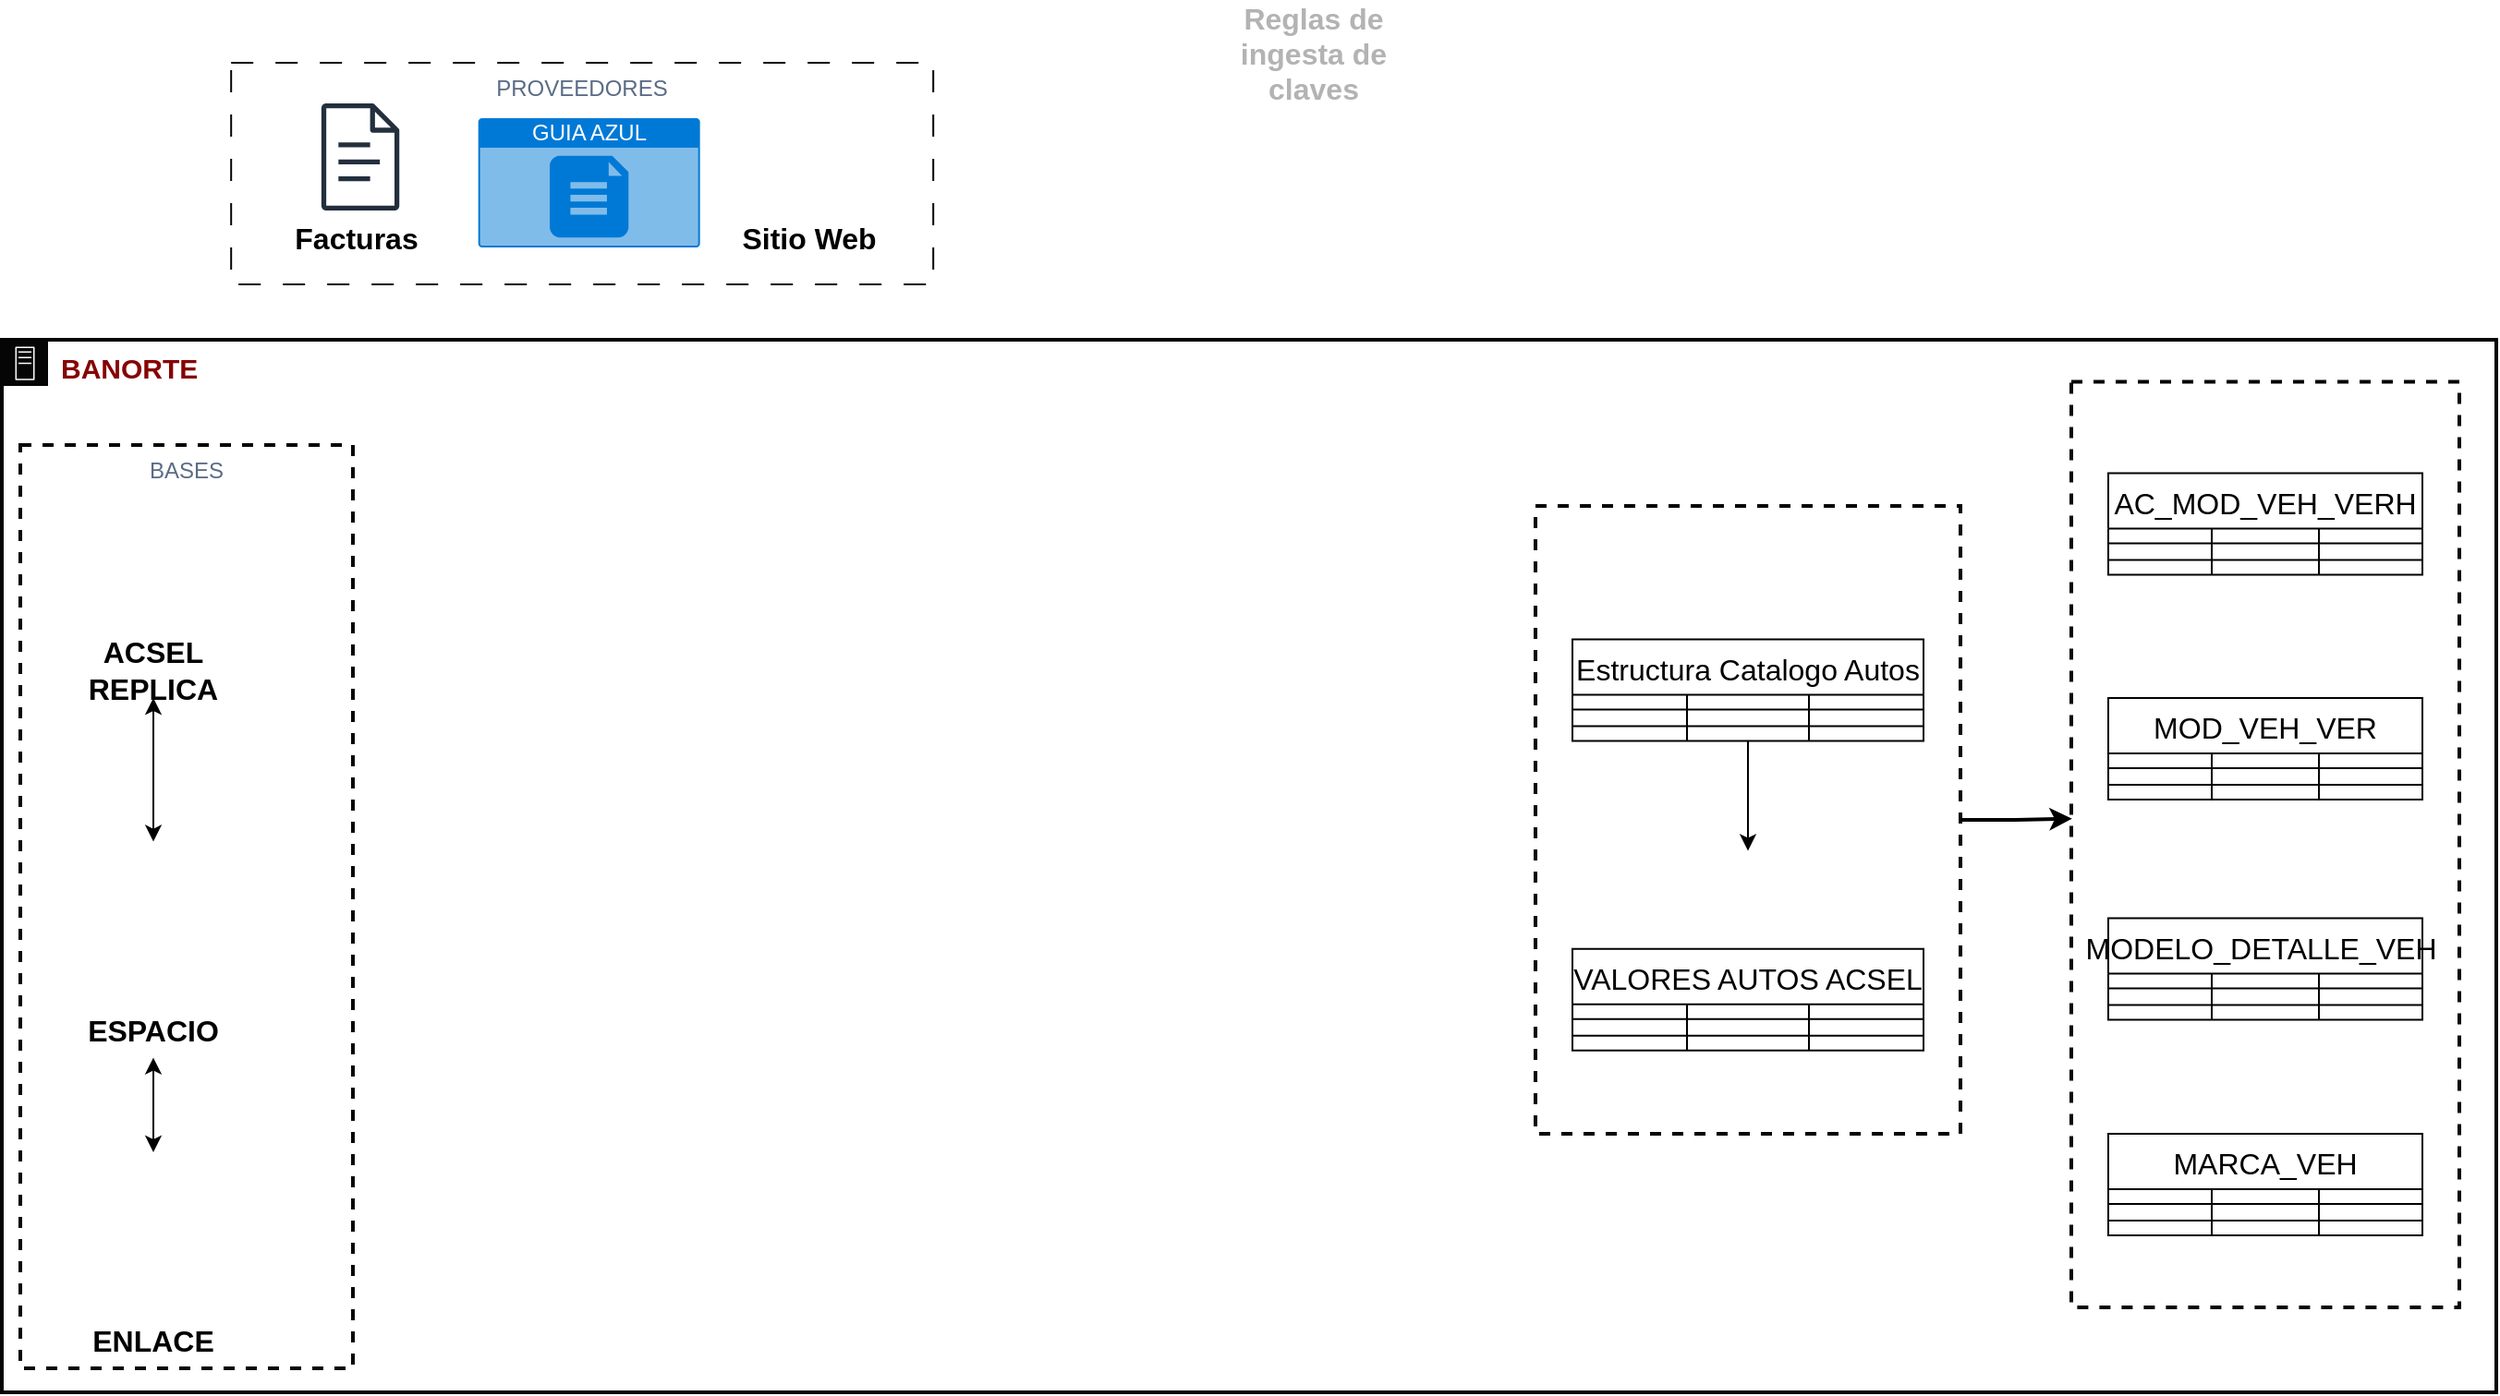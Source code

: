 <mxfile version="22.0.8" type="github">
  <diagram name="Página-1" id="WvRyxk6PXsDEB4z57DiI">
    <mxGraphModel dx="1354" dy="1914" grid="1" gridSize="10" guides="1" tooltips="1" connect="1" arrows="1" fold="1" page="1" pageScale="1" pageWidth="1654" pageHeight="1169" math="0" shadow="0">
      <root>
        <mxCell id="0" />
        <mxCell id="1" parent="0" />
        <mxCell id="WFNdp1j5Sh6ukdSeras9-1" value="&lt;b&gt;&lt;font color=&quot;#860303&quot; style=&quot;font-size: 15px;&quot;&gt;BANORTE&lt;/font&gt;&lt;/b&gt;" style="points=[[0,0],[0.25,0],[0.5,0],[0.75,0],[1,0],[1,0.25],[1,0.5],[1,0.75],[1,1],[0.75,1],[0.5,1],[0.25,1],[0,1],[0,0.75],[0,0.5],[0,0.25]];outlineConnect=0;gradientColor=none;html=1;whiteSpace=wrap;fontSize=12;fontStyle=0;container=1;pointerEvents=0;collapsible=0;recursiveResize=0;shape=mxgraph.aws4.group;grIcon=mxgraph.aws4.group_on_premise;strokeColor=#050505;fillColor=none;verticalAlign=top;align=left;spacingLeft=30;fontColor=#5A6C86;dashed=0;strokeWidth=2;" parent="1" vertex="1">
          <mxGeometry x="40" y="-20" width="1350" height="570" as="geometry" />
        </mxCell>
        <mxCell id="WFNdp1j5Sh6ukdSeras9-3" value="" style="shape=image;html=1;verticalAlign=top;verticalLabelPosition=bottom;labelBackgroundColor=#ffffff;imageAspect=0;aspect=fixed;image=https://cdn2.iconfinder.com/data/icons/whcompare-isometric-web-hosting-servers/50/database-128.png;" parent="WFNdp1j5Sh6ukdSeras9-1" vertex="1">
          <mxGeometry x="40" y="77" width="84" height="84" as="geometry" />
        </mxCell>
        <mxCell id="WFNdp1j5Sh6ukdSeras9-4" value="&lt;font style=&quot;font-size: 16px;&quot;&gt;ACSEL&lt;br&gt;REPLICA&lt;/font&gt;" style="text;html=1;strokeColor=none;fillColor=none;align=center;verticalAlign=middle;whiteSpace=wrap;rounded=0;fontSize=15;fontStyle=1" parent="WFNdp1j5Sh6ukdSeras9-1" vertex="1">
          <mxGeometry x="33.25" y="164" width="97.5" height="30" as="geometry" />
        </mxCell>
        <mxCell id="WFNdp1j5Sh6ukdSeras9-18" value="AC_MOD_VEH_VERH" style="shape=table;startSize=30;container=1;collapsible=0;childLayout=tableLayout;strokeColor=default;fontSize=16;" parent="WFNdp1j5Sh6ukdSeras9-1" vertex="1">
          <mxGeometry x="1140" y="72.3" width="170" height="55" as="geometry" />
        </mxCell>
        <mxCell id="WFNdp1j5Sh6ukdSeras9-19" value="" style="shape=tableRow;horizontal=0;startSize=0;swimlaneHead=0;swimlaneBody=0;strokeColor=inherit;top=0;left=0;bottom=0;right=0;collapsible=0;dropTarget=0;fillColor=none;points=[[0,0.5],[1,0.5]];portConstraint=eastwest;fontSize=16;" parent="WFNdp1j5Sh6ukdSeras9-18" vertex="1">
          <mxGeometry y="30" width="170" height="8" as="geometry" />
        </mxCell>
        <mxCell id="WFNdp1j5Sh6ukdSeras9-20" value="" style="shape=partialRectangle;html=1;whiteSpace=wrap;connectable=0;strokeColor=inherit;overflow=hidden;fillColor=none;top=0;left=0;bottom=0;right=0;pointerEvents=1;fontSize=16;" parent="WFNdp1j5Sh6ukdSeras9-19" vertex="1">
          <mxGeometry width="56" height="8" as="geometry">
            <mxRectangle width="56" height="8" as="alternateBounds" />
          </mxGeometry>
        </mxCell>
        <mxCell id="WFNdp1j5Sh6ukdSeras9-21" value="" style="shape=partialRectangle;html=1;whiteSpace=wrap;connectable=0;strokeColor=inherit;overflow=hidden;fillColor=none;top=0;left=0;bottom=0;right=0;pointerEvents=1;fontSize=16;" parent="WFNdp1j5Sh6ukdSeras9-19" vertex="1">
          <mxGeometry x="56" width="58" height="8" as="geometry">
            <mxRectangle width="58" height="8" as="alternateBounds" />
          </mxGeometry>
        </mxCell>
        <mxCell id="WFNdp1j5Sh6ukdSeras9-22" value="" style="shape=partialRectangle;html=1;whiteSpace=wrap;connectable=0;strokeColor=inherit;overflow=hidden;fillColor=none;top=0;left=0;bottom=0;right=0;pointerEvents=1;fontSize=16;" parent="WFNdp1j5Sh6ukdSeras9-19" vertex="1">
          <mxGeometry x="114" width="56" height="8" as="geometry">
            <mxRectangle width="56" height="8" as="alternateBounds" />
          </mxGeometry>
        </mxCell>
        <mxCell id="WFNdp1j5Sh6ukdSeras9-23" value="" style="shape=tableRow;horizontal=0;startSize=0;swimlaneHead=0;swimlaneBody=0;strokeColor=inherit;top=0;left=0;bottom=0;right=0;collapsible=0;dropTarget=0;fillColor=none;points=[[0,0.5],[1,0.5]];portConstraint=eastwest;fontSize=16;" parent="WFNdp1j5Sh6ukdSeras9-18" vertex="1">
          <mxGeometry y="38" width="170" height="9" as="geometry" />
        </mxCell>
        <mxCell id="WFNdp1j5Sh6ukdSeras9-24" value="" style="shape=partialRectangle;html=1;whiteSpace=wrap;connectable=0;strokeColor=inherit;overflow=hidden;fillColor=none;top=0;left=0;bottom=0;right=0;pointerEvents=1;fontSize=16;" parent="WFNdp1j5Sh6ukdSeras9-23" vertex="1">
          <mxGeometry width="56" height="9" as="geometry">
            <mxRectangle width="56" height="9" as="alternateBounds" />
          </mxGeometry>
        </mxCell>
        <mxCell id="WFNdp1j5Sh6ukdSeras9-25" value="" style="shape=partialRectangle;html=1;whiteSpace=wrap;connectable=0;strokeColor=inherit;overflow=hidden;fillColor=none;top=0;left=0;bottom=0;right=0;pointerEvents=1;fontSize=16;" parent="WFNdp1j5Sh6ukdSeras9-23" vertex="1">
          <mxGeometry x="56" width="58" height="9" as="geometry">
            <mxRectangle width="58" height="9" as="alternateBounds" />
          </mxGeometry>
        </mxCell>
        <mxCell id="WFNdp1j5Sh6ukdSeras9-26" value="" style="shape=partialRectangle;html=1;whiteSpace=wrap;connectable=0;strokeColor=inherit;overflow=hidden;fillColor=none;top=0;left=0;bottom=0;right=0;pointerEvents=1;fontSize=16;" parent="WFNdp1j5Sh6ukdSeras9-23" vertex="1">
          <mxGeometry x="114" width="56" height="9" as="geometry">
            <mxRectangle width="56" height="9" as="alternateBounds" />
          </mxGeometry>
        </mxCell>
        <mxCell id="WFNdp1j5Sh6ukdSeras9-27" value="" style="shape=tableRow;horizontal=0;startSize=0;swimlaneHead=0;swimlaneBody=0;strokeColor=inherit;top=0;left=0;bottom=0;right=0;collapsible=0;dropTarget=0;fillColor=none;points=[[0,0.5],[1,0.5]];portConstraint=eastwest;fontSize=16;" parent="WFNdp1j5Sh6ukdSeras9-18" vertex="1">
          <mxGeometry y="47" width="170" height="8" as="geometry" />
        </mxCell>
        <mxCell id="WFNdp1j5Sh6ukdSeras9-28" value="" style="shape=partialRectangle;html=1;whiteSpace=wrap;connectable=0;strokeColor=inherit;overflow=hidden;fillColor=none;top=0;left=0;bottom=0;right=0;pointerEvents=1;fontSize=16;" parent="WFNdp1j5Sh6ukdSeras9-27" vertex="1">
          <mxGeometry width="56" height="8" as="geometry">
            <mxRectangle width="56" height="8" as="alternateBounds" />
          </mxGeometry>
        </mxCell>
        <mxCell id="WFNdp1j5Sh6ukdSeras9-29" value="" style="shape=partialRectangle;html=1;whiteSpace=wrap;connectable=0;strokeColor=inherit;overflow=hidden;fillColor=none;top=0;left=0;bottom=0;right=0;pointerEvents=1;fontSize=16;" parent="WFNdp1j5Sh6ukdSeras9-27" vertex="1">
          <mxGeometry x="56" width="58" height="8" as="geometry">
            <mxRectangle width="58" height="8" as="alternateBounds" />
          </mxGeometry>
        </mxCell>
        <mxCell id="WFNdp1j5Sh6ukdSeras9-30" value="" style="shape=partialRectangle;html=1;whiteSpace=wrap;connectable=0;strokeColor=inherit;overflow=hidden;fillColor=none;top=0;left=0;bottom=0;right=0;pointerEvents=1;fontSize=16;" parent="WFNdp1j5Sh6ukdSeras9-27" vertex="1">
          <mxGeometry x="114" width="56" height="8" as="geometry">
            <mxRectangle width="56" height="8" as="alternateBounds" />
          </mxGeometry>
        </mxCell>
        <mxCell id="WFNdp1j5Sh6ukdSeras9-53" value="MOD_VEH_VER" style="shape=table;startSize=30;container=1;collapsible=0;childLayout=tableLayout;strokeColor=default;fontSize=16;" parent="WFNdp1j5Sh6ukdSeras9-1" vertex="1">
          <mxGeometry x="1140" y="194" width="170" height="55" as="geometry" />
        </mxCell>
        <mxCell id="WFNdp1j5Sh6ukdSeras9-54" value="" style="shape=tableRow;horizontal=0;startSize=0;swimlaneHead=0;swimlaneBody=0;strokeColor=inherit;top=0;left=0;bottom=0;right=0;collapsible=0;dropTarget=0;fillColor=none;points=[[0,0.5],[1,0.5]];portConstraint=eastwest;fontSize=16;" parent="WFNdp1j5Sh6ukdSeras9-53" vertex="1">
          <mxGeometry y="30" width="170" height="8" as="geometry" />
        </mxCell>
        <mxCell id="WFNdp1j5Sh6ukdSeras9-55" value="" style="shape=partialRectangle;html=1;whiteSpace=wrap;connectable=0;strokeColor=inherit;overflow=hidden;fillColor=none;top=0;left=0;bottom=0;right=0;pointerEvents=1;fontSize=16;" parent="WFNdp1j5Sh6ukdSeras9-54" vertex="1">
          <mxGeometry width="56" height="8" as="geometry">
            <mxRectangle width="56" height="8" as="alternateBounds" />
          </mxGeometry>
        </mxCell>
        <mxCell id="WFNdp1j5Sh6ukdSeras9-56" value="" style="shape=partialRectangle;html=1;whiteSpace=wrap;connectable=0;strokeColor=inherit;overflow=hidden;fillColor=none;top=0;left=0;bottom=0;right=0;pointerEvents=1;fontSize=16;" parent="WFNdp1j5Sh6ukdSeras9-54" vertex="1">
          <mxGeometry x="56" width="58" height="8" as="geometry">
            <mxRectangle width="58" height="8" as="alternateBounds" />
          </mxGeometry>
        </mxCell>
        <mxCell id="WFNdp1j5Sh6ukdSeras9-57" value="" style="shape=partialRectangle;html=1;whiteSpace=wrap;connectable=0;strokeColor=inherit;overflow=hidden;fillColor=none;top=0;left=0;bottom=0;right=0;pointerEvents=1;fontSize=16;" parent="WFNdp1j5Sh6ukdSeras9-54" vertex="1">
          <mxGeometry x="114" width="56" height="8" as="geometry">
            <mxRectangle width="56" height="8" as="alternateBounds" />
          </mxGeometry>
        </mxCell>
        <mxCell id="WFNdp1j5Sh6ukdSeras9-58" value="" style="shape=tableRow;horizontal=0;startSize=0;swimlaneHead=0;swimlaneBody=0;strokeColor=inherit;top=0;left=0;bottom=0;right=0;collapsible=0;dropTarget=0;fillColor=none;points=[[0,0.5],[1,0.5]];portConstraint=eastwest;fontSize=16;" parent="WFNdp1j5Sh6ukdSeras9-53" vertex="1">
          <mxGeometry y="38" width="170" height="9" as="geometry" />
        </mxCell>
        <mxCell id="WFNdp1j5Sh6ukdSeras9-59" value="" style="shape=partialRectangle;html=1;whiteSpace=wrap;connectable=0;strokeColor=inherit;overflow=hidden;fillColor=none;top=0;left=0;bottom=0;right=0;pointerEvents=1;fontSize=16;" parent="WFNdp1j5Sh6ukdSeras9-58" vertex="1">
          <mxGeometry width="56" height="9" as="geometry">
            <mxRectangle width="56" height="9" as="alternateBounds" />
          </mxGeometry>
        </mxCell>
        <mxCell id="WFNdp1j5Sh6ukdSeras9-60" value="" style="shape=partialRectangle;html=1;whiteSpace=wrap;connectable=0;strokeColor=inherit;overflow=hidden;fillColor=none;top=0;left=0;bottom=0;right=0;pointerEvents=1;fontSize=16;" parent="WFNdp1j5Sh6ukdSeras9-58" vertex="1">
          <mxGeometry x="56" width="58" height="9" as="geometry">
            <mxRectangle width="58" height="9" as="alternateBounds" />
          </mxGeometry>
        </mxCell>
        <mxCell id="WFNdp1j5Sh6ukdSeras9-61" value="" style="shape=partialRectangle;html=1;whiteSpace=wrap;connectable=0;strokeColor=inherit;overflow=hidden;fillColor=none;top=0;left=0;bottom=0;right=0;pointerEvents=1;fontSize=16;" parent="WFNdp1j5Sh6ukdSeras9-58" vertex="1">
          <mxGeometry x="114" width="56" height="9" as="geometry">
            <mxRectangle width="56" height="9" as="alternateBounds" />
          </mxGeometry>
        </mxCell>
        <mxCell id="WFNdp1j5Sh6ukdSeras9-62" value="" style="shape=tableRow;horizontal=0;startSize=0;swimlaneHead=0;swimlaneBody=0;strokeColor=inherit;top=0;left=0;bottom=0;right=0;collapsible=0;dropTarget=0;fillColor=none;points=[[0,0.5],[1,0.5]];portConstraint=eastwest;fontSize=16;" parent="WFNdp1j5Sh6ukdSeras9-53" vertex="1">
          <mxGeometry y="47" width="170" height="8" as="geometry" />
        </mxCell>
        <mxCell id="WFNdp1j5Sh6ukdSeras9-63" value="" style="shape=partialRectangle;html=1;whiteSpace=wrap;connectable=0;strokeColor=inherit;overflow=hidden;fillColor=none;top=0;left=0;bottom=0;right=0;pointerEvents=1;fontSize=16;" parent="WFNdp1j5Sh6ukdSeras9-62" vertex="1">
          <mxGeometry width="56" height="8" as="geometry">
            <mxRectangle width="56" height="8" as="alternateBounds" />
          </mxGeometry>
        </mxCell>
        <mxCell id="WFNdp1j5Sh6ukdSeras9-64" value="" style="shape=partialRectangle;html=1;whiteSpace=wrap;connectable=0;strokeColor=inherit;overflow=hidden;fillColor=none;top=0;left=0;bottom=0;right=0;pointerEvents=1;fontSize=16;" parent="WFNdp1j5Sh6ukdSeras9-62" vertex="1">
          <mxGeometry x="56" width="58" height="8" as="geometry">
            <mxRectangle width="58" height="8" as="alternateBounds" />
          </mxGeometry>
        </mxCell>
        <mxCell id="WFNdp1j5Sh6ukdSeras9-65" value="" style="shape=partialRectangle;html=1;whiteSpace=wrap;connectable=0;strokeColor=inherit;overflow=hidden;fillColor=none;top=0;left=0;bottom=0;right=0;pointerEvents=1;fontSize=16;" parent="WFNdp1j5Sh6ukdSeras9-62" vertex="1">
          <mxGeometry x="114" width="56" height="8" as="geometry">
            <mxRectangle width="56" height="8" as="alternateBounds" />
          </mxGeometry>
        </mxCell>
        <mxCell id="WFNdp1j5Sh6ukdSeras9-66" value="MODELO_DETALLE_VEH " style="shape=table;startSize=30;container=1;collapsible=0;childLayout=tableLayout;strokeColor=default;fontSize=16;" parent="WFNdp1j5Sh6ukdSeras9-1" vertex="1">
          <mxGeometry x="1140" y="313.3" width="170" height="55" as="geometry" />
        </mxCell>
        <mxCell id="WFNdp1j5Sh6ukdSeras9-67" value="" style="shape=tableRow;horizontal=0;startSize=0;swimlaneHead=0;swimlaneBody=0;strokeColor=inherit;top=0;left=0;bottom=0;right=0;collapsible=0;dropTarget=0;fillColor=none;points=[[0,0.5],[1,0.5]];portConstraint=eastwest;fontSize=16;" parent="WFNdp1j5Sh6ukdSeras9-66" vertex="1">
          <mxGeometry y="30" width="170" height="8" as="geometry" />
        </mxCell>
        <mxCell id="WFNdp1j5Sh6ukdSeras9-68" value="" style="shape=partialRectangle;html=1;whiteSpace=wrap;connectable=0;strokeColor=inherit;overflow=hidden;fillColor=none;top=0;left=0;bottom=0;right=0;pointerEvents=1;fontSize=16;" parent="WFNdp1j5Sh6ukdSeras9-67" vertex="1">
          <mxGeometry width="56" height="8" as="geometry">
            <mxRectangle width="56" height="8" as="alternateBounds" />
          </mxGeometry>
        </mxCell>
        <mxCell id="WFNdp1j5Sh6ukdSeras9-69" value="" style="shape=partialRectangle;html=1;whiteSpace=wrap;connectable=0;strokeColor=inherit;overflow=hidden;fillColor=none;top=0;left=0;bottom=0;right=0;pointerEvents=1;fontSize=16;" parent="WFNdp1j5Sh6ukdSeras9-67" vertex="1">
          <mxGeometry x="56" width="58" height="8" as="geometry">
            <mxRectangle width="58" height="8" as="alternateBounds" />
          </mxGeometry>
        </mxCell>
        <mxCell id="WFNdp1j5Sh6ukdSeras9-70" value="" style="shape=partialRectangle;html=1;whiteSpace=wrap;connectable=0;strokeColor=inherit;overflow=hidden;fillColor=none;top=0;left=0;bottom=0;right=0;pointerEvents=1;fontSize=16;" parent="WFNdp1j5Sh6ukdSeras9-67" vertex="1">
          <mxGeometry x="114" width="56" height="8" as="geometry">
            <mxRectangle width="56" height="8" as="alternateBounds" />
          </mxGeometry>
        </mxCell>
        <mxCell id="WFNdp1j5Sh6ukdSeras9-71" value="" style="shape=tableRow;horizontal=0;startSize=0;swimlaneHead=0;swimlaneBody=0;strokeColor=inherit;top=0;left=0;bottom=0;right=0;collapsible=0;dropTarget=0;fillColor=none;points=[[0,0.5],[1,0.5]];portConstraint=eastwest;fontSize=16;" parent="WFNdp1j5Sh6ukdSeras9-66" vertex="1">
          <mxGeometry y="38" width="170" height="9" as="geometry" />
        </mxCell>
        <mxCell id="WFNdp1j5Sh6ukdSeras9-72" value="" style="shape=partialRectangle;html=1;whiteSpace=wrap;connectable=0;strokeColor=inherit;overflow=hidden;fillColor=none;top=0;left=0;bottom=0;right=0;pointerEvents=1;fontSize=16;" parent="WFNdp1j5Sh6ukdSeras9-71" vertex="1">
          <mxGeometry width="56" height="9" as="geometry">
            <mxRectangle width="56" height="9" as="alternateBounds" />
          </mxGeometry>
        </mxCell>
        <mxCell id="WFNdp1j5Sh6ukdSeras9-73" value="" style="shape=partialRectangle;html=1;whiteSpace=wrap;connectable=0;strokeColor=inherit;overflow=hidden;fillColor=none;top=0;left=0;bottom=0;right=0;pointerEvents=1;fontSize=16;" parent="WFNdp1j5Sh6ukdSeras9-71" vertex="1">
          <mxGeometry x="56" width="58" height="9" as="geometry">
            <mxRectangle width="58" height="9" as="alternateBounds" />
          </mxGeometry>
        </mxCell>
        <mxCell id="WFNdp1j5Sh6ukdSeras9-74" value="" style="shape=partialRectangle;html=1;whiteSpace=wrap;connectable=0;strokeColor=inherit;overflow=hidden;fillColor=none;top=0;left=0;bottom=0;right=0;pointerEvents=1;fontSize=16;" parent="WFNdp1j5Sh6ukdSeras9-71" vertex="1">
          <mxGeometry x="114" width="56" height="9" as="geometry">
            <mxRectangle width="56" height="9" as="alternateBounds" />
          </mxGeometry>
        </mxCell>
        <mxCell id="WFNdp1j5Sh6ukdSeras9-75" value="" style="shape=tableRow;horizontal=0;startSize=0;swimlaneHead=0;swimlaneBody=0;strokeColor=inherit;top=0;left=0;bottom=0;right=0;collapsible=0;dropTarget=0;fillColor=none;points=[[0,0.5],[1,0.5]];portConstraint=eastwest;fontSize=16;" parent="WFNdp1j5Sh6ukdSeras9-66" vertex="1">
          <mxGeometry y="47" width="170" height="8" as="geometry" />
        </mxCell>
        <mxCell id="WFNdp1j5Sh6ukdSeras9-76" value="" style="shape=partialRectangle;html=1;whiteSpace=wrap;connectable=0;strokeColor=inherit;overflow=hidden;fillColor=none;top=0;left=0;bottom=0;right=0;pointerEvents=1;fontSize=16;" parent="WFNdp1j5Sh6ukdSeras9-75" vertex="1">
          <mxGeometry width="56" height="8" as="geometry">
            <mxRectangle width="56" height="8" as="alternateBounds" />
          </mxGeometry>
        </mxCell>
        <mxCell id="WFNdp1j5Sh6ukdSeras9-77" value="" style="shape=partialRectangle;html=1;whiteSpace=wrap;connectable=0;strokeColor=inherit;overflow=hidden;fillColor=none;top=0;left=0;bottom=0;right=0;pointerEvents=1;fontSize=16;" parent="WFNdp1j5Sh6ukdSeras9-75" vertex="1">
          <mxGeometry x="56" width="58" height="8" as="geometry">
            <mxRectangle width="58" height="8" as="alternateBounds" />
          </mxGeometry>
        </mxCell>
        <mxCell id="WFNdp1j5Sh6ukdSeras9-78" value="" style="shape=partialRectangle;html=1;whiteSpace=wrap;connectable=0;strokeColor=inherit;overflow=hidden;fillColor=none;top=0;left=0;bottom=0;right=0;pointerEvents=1;fontSize=16;" parent="WFNdp1j5Sh6ukdSeras9-75" vertex="1">
          <mxGeometry x="114" width="56" height="8" as="geometry">
            <mxRectangle width="56" height="8" as="alternateBounds" />
          </mxGeometry>
        </mxCell>
        <mxCell id="WFNdp1j5Sh6ukdSeras9-79" value="MARCA_VEH" style="shape=table;startSize=30;container=1;collapsible=0;childLayout=tableLayout;strokeColor=default;fontSize=16;" parent="WFNdp1j5Sh6ukdSeras9-1" vertex="1">
          <mxGeometry x="1140" y="430" width="170" height="55" as="geometry" />
        </mxCell>
        <mxCell id="WFNdp1j5Sh6ukdSeras9-80" value="" style="shape=tableRow;horizontal=0;startSize=0;swimlaneHead=0;swimlaneBody=0;strokeColor=inherit;top=0;left=0;bottom=0;right=0;collapsible=0;dropTarget=0;fillColor=none;points=[[0,0.5],[1,0.5]];portConstraint=eastwest;fontSize=16;" parent="WFNdp1j5Sh6ukdSeras9-79" vertex="1">
          <mxGeometry y="30" width="170" height="8" as="geometry" />
        </mxCell>
        <mxCell id="WFNdp1j5Sh6ukdSeras9-81" value="" style="shape=partialRectangle;html=1;whiteSpace=wrap;connectable=0;strokeColor=inherit;overflow=hidden;fillColor=none;top=0;left=0;bottom=0;right=0;pointerEvents=1;fontSize=16;" parent="WFNdp1j5Sh6ukdSeras9-80" vertex="1">
          <mxGeometry width="56" height="8" as="geometry">
            <mxRectangle width="56" height="8" as="alternateBounds" />
          </mxGeometry>
        </mxCell>
        <mxCell id="WFNdp1j5Sh6ukdSeras9-82" value="" style="shape=partialRectangle;html=1;whiteSpace=wrap;connectable=0;strokeColor=inherit;overflow=hidden;fillColor=none;top=0;left=0;bottom=0;right=0;pointerEvents=1;fontSize=16;" parent="WFNdp1j5Sh6ukdSeras9-80" vertex="1">
          <mxGeometry x="56" width="58" height="8" as="geometry">
            <mxRectangle width="58" height="8" as="alternateBounds" />
          </mxGeometry>
        </mxCell>
        <mxCell id="WFNdp1j5Sh6ukdSeras9-83" value="" style="shape=partialRectangle;html=1;whiteSpace=wrap;connectable=0;strokeColor=inherit;overflow=hidden;fillColor=none;top=0;left=0;bottom=0;right=0;pointerEvents=1;fontSize=16;" parent="WFNdp1j5Sh6ukdSeras9-80" vertex="1">
          <mxGeometry x="114" width="56" height="8" as="geometry">
            <mxRectangle width="56" height="8" as="alternateBounds" />
          </mxGeometry>
        </mxCell>
        <mxCell id="WFNdp1j5Sh6ukdSeras9-84" value="" style="shape=tableRow;horizontal=0;startSize=0;swimlaneHead=0;swimlaneBody=0;strokeColor=inherit;top=0;left=0;bottom=0;right=0;collapsible=0;dropTarget=0;fillColor=none;points=[[0,0.5],[1,0.5]];portConstraint=eastwest;fontSize=16;" parent="WFNdp1j5Sh6ukdSeras9-79" vertex="1">
          <mxGeometry y="38" width="170" height="9" as="geometry" />
        </mxCell>
        <mxCell id="WFNdp1j5Sh6ukdSeras9-85" value="" style="shape=partialRectangle;html=1;whiteSpace=wrap;connectable=0;strokeColor=inherit;overflow=hidden;fillColor=none;top=0;left=0;bottom=0;right=0;pointerEvents=1;fontSize=16;" parent="WFNdp1j5Sh6ukdSeras9-84" vertex="1">
          <mxGeometry width="56" height="9" as="geometry">
            <mxRectangle width="56" height="9" as="alternateBounds" />
          </mxGeometry>
        </mxCell>
        <mxCell id="WFNdp1j5Sh6ukdSeras9-86" value="" style="shape=partialRectangle;html=1;whiteSpace=wrap;connectable=0;strokeColor=inherit;overflow=hidden;fillColor=none;top=0;left=0;bottom=0;right=0;pointerEvents=1;fontSize=16;" parent="WFNdp1j5Sh6ukdSeras9-84" vertex="1">
          <mxGeometry x="56" width="58" height="9" as="geometry">
            <mxRectangle width="58" height="9" as="alternateBounds" />
          </mxGeometry>
        </mxCell>
        <mxCell id="WFNdp1j5Sh6ukdSeras9-87" value="" style="shape=partialRectangle;html=1;whiteSpace=wrap;connectable=0;strokeColor=inherit;overflow=hidden;fillColor=none;top=0;left=0;bottom=0;right=0;pointerEvents=1;fontSize=16;" parent="WFNdp1j5Sh6ukdSeras9-84" vertex="1">
          <mxGeometry x="114" width="56" height="9" as="geometry">
            <mxRectangle width="56" height="9" as="alternateBounds" />
          </mxGeometry>
        </mxCell>
        <mxCell id="WFNdp1j5Sh6ukdSeras9-88" value="" style="shape=tableRow;horizontal=0;startSize=0;swimlaneHead=0;swimlaneBody=0;strokeColor=inherit;top=0;left=0;bottom=0;right=0;collapsible=0;dropTarget=0;fillColor=none;points=[[0,0.5],[1,0.5]];portConstraint=eastwest;fontSize=16;" parent="WFNdp1j5Sh6ukdSeras9-79" vertex="1">
          <mxGeometry y="47" width="170" height="8" as="geometry" />
        </mxCell>
        <mxCell id="WFNdp1j5Sh6ukdSeras9-89" value="" style="shape=partialRectangle;html=1;whiteSpace=wrap;connectable=0;strokeColor=inherit;overflow=hidden;fillColor=none;top=0;left=0;bottom=0;right=0;pointerEvents=1;fontSize=16;" parent="WFNdp1j5Sh6ukdSeras9-88" vertex="1">
          <mxGeometry width="56" height="8" as="geometry">
            <mxRectangle width="56" height="8" as="alternateBounds" />
          </mxGeometry>
        </mxCell>
        <mxCell id="WFNdp1j5Sh6ukdSeras9-90" value="" style="shape=partialRectangle;html=1;whiteSpace=wrap;connectable=0;strokeColor=inherit;overflow=hidden;fillColor=none;top=0;left=0;bottom=0;right=0;pointerEvents=1;fontSize=16;" parent="WFNdp1j5Sh6ukdSeras9-88" vertex="1">
          <mxGeometry x="56" width="58" height="8" as="geometry">
            <mxRectangle width="58" height="8" as="alternateBounds" />
          </mxGeometry>
        </mxCell>
        <mxCell id="WFNdp1j5Sh6ukdSeras9-91" value="" style="shape=partialRectangle;html=1;whiteSpace=wrap;connectable=0;strokeColor=inherit;overflow=hidden;fillColor=none;top=0;left=0;bottom=0;right=0;pointerEvents=1;fontSize=16;" parent="WFNdp1j5Sh6ukdSeras9-88" vertex="1">
          <mxGeometry x="114" width="56" height="8" as="geometry">
            <mxRectangle width="56" height="8" as="alternateBounds" />
          </mxGeometry>
        </mxCell>
        <mxCell id="EktAlmnSRhTw89N247DK-1" value="" style="shape=image;html=1;verticalAlign=top;verticalLabelPosition=bottom;labelBackgroundColor=#ffffff;imageAspect=0;aspect=fixed;image=https://cdn3.iconfinder.com/data/icons/brands-applications/512/Excel_D-128.png" parent="WFNdp1j5Sh6ukdSeras9-1" vertex="1">
          <mxGeometry x="1202.6" y="27.5" width="44.8" height="44.8" as="geometry" />
        </mxCell>
        <mxCell id="EktAlmnSRhTw89N247DK-2" value="" style="shape=image;html=1;verticalAlign=top;verticalLabelPosition=bottom;labelBackgroundColor=#ffffff;imageAspect=0;aspect=fixed;image=https://cdn3.iconfinder.com/data/icons/brands-applications/512/Excel_D-128.png" parent="WFNdp1j5Sh6ukdSeras9-1" vertex="1">
          <mxGeometry x="922.6" y="109.15" width="44.8" height="44.8" as="geometry" />
        </mxCell>
        <mxCell id="EktAlmnSRhTw89N247DK-56" style="edgeStyle=orthogonalEdgeStyle;rounded=0;orthogonalLoop=1;jettySize=auto;html=1;entryX=0.5;entryY=0;entryDx=0;entryDy=0;" parent="WFNdp1j5Sh6ukdSeras9-1" source="EktAlmnSRhTw89N247DK-4" target="EktAlmnSRhTw89N247DK-41" edge="1">
          <mxGeometry relative="1" as="geometry" />
        </mxCell>
        <mxCell id="EktAlmnSRhTw89N247DK-4" value="Estructura Catalogo Autos" style="shape=table;startSize=30;container=1;collapsible=0;childLayout=tableLayout;strokeColor=default;fontSize=16;" parent="WFNdp1j5Sh6ukdSeras9-1" vertex="1">
          <mxGeometry x="850" y="162.25" width="190" height="55" as="geometry" />
        </mxCell>
        <mxCell id="EktAlmnSRhTw89N247DK-5" value="" style="shape=tableRow;horizontal=0;startSize=0;swimlaneHead=0;swimlaneBody=0;strokeColor=inherit;top=0;left=0;bottom=0;right=0;collapsible=0;dropTarget=0;fillColor=none;points=[[0,0.5],[1,0.5]];portConstraint=eastwest;fontSize=16;" parent="EktAlmnSRhTw89N247DK-4" vertex="1">
          <mxGeometry y="30" width="190" height="8" as="geometry" />
        </mxCell>
        <mxCell id="EktAlmnSRhTw89N247DK-6" value="" style="shape=partialRectangle;html=1;whiteSpace=wrap;connectable=0;strokeColor=inherit;overflow=hidden;fillColor=none;top=0;left=0;bottom=0;right=0;pointerEvents=1;fontSize=16;" parent="EktAlmnSRhTw89N247DK-5" vertex="1">
          <mxGeometry width="62" height="8" as="geometry">
            <mxRectangle width="62" height="8" as="alternateBounds" />
          </mxGeometry>
        </mxCell>
        <mxCell id="EktAlmnSRhTw89N247DK-7" value="" style="shape=partialRectangle;html=1;whiteSpace=wrap;connectable=0;strokeColor=inherit;overflow=hidden;fillColor=none;top=0;left=0;bottom=0;right=0;pointerEvents=1;fontSize=16;" parent="EktAlmnSRhTw89N247DK-5" vertex="1">
          <mxGeometry x="62" width="66" height="8" as="geometry">
            <mxRectangle width="66" height="8" as="alternateBounds" />
          </mxGeometry>
        </mxCell>
        <mxCell id="EktAlmnSRhTw89N247DK-8" value="" style="shape=partialRectangle;html=1;whiteSpace=wrap;connectable=0;strokeColor=inherit;overflow=hidden;fillColor=none;top=0;left=0;bottom=0;right=0;pointerEvents=1;fontSize=16;" parent="EktAlmnSRhTw89N247DK-5" vertex="1">
          <mxGeometry x="128" width="62" height="8" as="geometry">
            <mxRectangle width="62" height="8" as="alternateBounds" />
          </mxGeometry>
        </mxCell>
        <mxCell id="EktAlmnSRhTw89N247DK-9" value="" style="shape=tableRow;horizontal=0;startSize=0;swimlaneHead=0;swimlaneBody=0;strokeColor=inherit;top=0;left=0;bottom=0;right=0;collapsible=0;dropTarget=0;fillColor=none;points=[[0,0.5],[1,0.5]];portConstraint=eastwest;fontSize=16;" parent="EktAlmnSRhTw89N247DK-4" vertex="1">
          <mxGeometry y="38" width="190" height="9" as="geometry" />
        </mxCell>
        <mxCell id="EktAlmnSRhTw89N247DK-10" value="" style="shape=partialRectangle;html=1;whiteSpace=wrap;connectable=0;strokeColor=inherit;overflow=hidden;fillColor=none;top=0;left=0;bottom=0;right=0;pointerEvents=1;fontSize=16;" parent="EktAlmnSRhTw89N247DK-9" vertex="1">
          <mxGeometry width="62" height="9" as="geometry">
            <mxRectangle width="62" height="9" as="alternateBounds" />
          </mxGeometry>
        </mxCell>
        <mxCell id="EktAlmnSRhTw89N247DK-11" value="" style="shape=partialRectangle;html=1;whiteSpace=wrap;connectable=0;strokeColor=inherit;overflow=hidden;fillColor=none;top=0;left=0;bottom=0;right=0;pointerEvents=1;fontSize=16;" parent="EktAlmnSRhTw89N247DK-9" vertex="1">
          <mxGeometry x="62" width="66" height="9" as="geometry">
            <mxRectangle width="66" height="9" as="alternateBounds" />
          </mxGeometry>
        </mxCell>
        <mxCell id="EktAlmnSRhTw89N247DK-12" value="" style="shape=partialRectangle;html=1;whiteSpace=wrap;connectable=0;strokeColor=inherit;overflow=hidden;fillColor=none;top=0;left=0;bottom=0;right=0;pointerEvents=1;fontSize=16;" parent="EktAlmnSRhTw89N247DK-9" vertex="1">
          <mxGeometry x="128" width="62" height="9" as="geometry">
            <mxRectangle width="62" height="9" as="alternateBounds" />
          </mxGeometry>
        </mxCell>
        <mxCell id="EktAlmnSRhTw89N247DK-13" value="" style="shape=tableRow;horizontal=0;startSize=0;swimlaneHead=0;swimlaneBody=0;strokeColor=inherit;top=0;left=0;bottom=0;right=0;collapsible=0;dropTarget=0;fillColor=none;points=[[0,0.5],[1,0.5]];portConstraint=eastwest;fontSize=16;" parent="EktAlmnSRhTw89N247DK-4" vertex="1">
          <mxGeometry y="47" width="190" height="8" as="geometry" />
        </mxCell>
        <mxCell id="EktAlmnSRhTw89N247DK-14" value="" style="shape=partialRectangle;html=1;whiteSpace=wrap;connectable=0;strokeColor=inherit;overflow=hidden;fillColor=none;top=0;left=0;bottom=0;right=0;pointerEvents=1;fontSize=16;" parent="EktAlmnSRhTw89N247DK-13" vertex="1">
          <mxGeometry width="62" height="8" as="geometry">
            <mxRectangle width="62" height="8" as="alternateBounds" />
          </mxGeometry>
        </mxCell>
        <mxCell id="EktAlmnSRhTw89N247DK-15" value="" style="shape=partialRectangle;html=1;whiteSpace=wrap;connectable=0;strokeColor=inherit;overflow=hidden;fillColor=none;top=0;left=0;bottom=0;right=0;pointerEvents=1;fontSize=16;" parent="EktAlmnSRhTw89N247DK-13" vertex="1">
          <mxGeometry x="62" width="66" height="8" as="geometry">
            <mxRectangle width="66" height="8" as="alternateBounds" />
          </mxGeometry>
        </mxCell>
        <mxCell id="EktAlmnSRhTw89N247DK-16" value="" style="shape=partialRectangle;html=1;whiteSpace=wrap;connectable=0;strokeColor=inherit;overflow=hidden;fillColor=none;top=0;left=0;bottom=0;right=0;pointerEvents=1;fontSize=16;" parent="EktAlmnSRhTw89N247DK-13" vertex="1">
          <mxGeometry x="128" width="62" height="8" as="geometry">
            <mxRectangle width="62" height="8" as="alternateBounds" />
          </mxGeometry>
        </mxCell>
        <mxCell id="EktAlmnSRhTw89N247DK-32" style="edgeStyle=orthogonalEdgeStyle;rounded=0;orthogonalLoop=1;jettySize=auto;html=1;entryX=0.5;entryY=1;entryDx=0;entryDy=0;startArrow=classic;startFill=1;" parent="WFNdp1j5Sh6ukdSeras9-1" source="EktAlmnSRhTw89N247DK-22" target="WFNdp1j5Sh6ukdSeras9-4" edge="1">
          <mxGeometry relative="1" as="geometry" />
        </mxCell>
        <mxCell id="EktAlmnSRhTw89N247DK-22" value="" style="shape=image;html=1;verticalAlign=top;verticalLabelPosition=bottom;labelBackgroundColor=#ffffff;imageAspect=0;aspect=fixed;image=https://cdn2.iconfinder.com/data/icons/whcompare-isometric-web-hosting-servers/50/database-128.png;" parent="WFNdp1j5Sh6ukdSeras9-1" vertex="1">
          <mxGeometry x="40" y="271.8" width="84" height="84" as="geometry" />
        </mxCell>
        <mxCell id="EktAlmnSRhTw89N247DK-23" value="&lt;span style=&quot;font-size: 16px;&quot;&gt;ESPACIO&lt;/span&gt;" style="text;html=1;strokeColor=none;fillColor=none;align=center;verticalAlign=middle;whiteSpace=wrap;rounded=0;fontSize=15;fontStyle=1" parent="WFNdp1j5Sh6ukdSeras9-1" vertex="1">
          <mxGeometry x="33.25" y="358.8" width="97.5" height="30" as="geometry" />
        </mxCell>
        <mxCell id="EktAlmnSRhTw89N247DK-41" value="" style="shape=image;html=1;verticalAlign=top;verticalLabelPosition=bottom;labelBackgroundColor=#ffffff;imageAspect=0;aspect=fixed;image=https://cdn3.iconfinder.com/data/icons/brands-applications/512/Excel_D-128.png" parent="WFNdp1j5Sh6ukdSeras9-1" vertex="1">
          <mxGeometry x="922.6" y="276.75" width="44.8" height="44.8" as="geometry" />
        </mxCell>
        <mxCell id="EktAlmnSRhTw89N247DK-42" value="VALORES AUTOS ACSEL" style="shape=table;startSize=30;container=1;collapsible=0;childLayout=tableLayout;strokeColor=default;fontSize=16;" parent="WFNdp1j5Sh6ukdSeras9-1" vertex="1">
          <mxGeometry x="850" y="329.85" width="190" height="55" as="geometry" />
        </mxCell>
        <mxCell id="EktAlmnSRhTw89N247DK-43" value="" style="shape=tableRow;horizontal=0;startSize=0;swimlaneHead=0;swimlaneBody=0;strokeColor=inherit;top=0;left=0;bottom=0;right=0;collapsible=0;dropTarget=0;fillColor=none;points=[[0,0.5],[1,0.5]];portConstraint=eastwest;fontSize=16;" parent="EktAlmnSRhTw89N247DK-42" vertex="1">
          <mxGeometry y="30" width="190" height="8" as="geometry" />
        </mxCell>
        <mxCell id="EktAlmnSRhTw89N247DK-44" value="" style="shape=partialRectangle;html=1;whiteSpace=wrap;connectable=0;strokeColor=inherit;overflow=hidden;fillColor=none;top=0;left=0;bottom=0;right=0;pointerEvents=1;fontSize=16;" parent="EktAlmnSRhTw89N247DK-43" vertex="1">
          <mxGeometry width="62" height="8" as="geometry">
            <mxRectangle width="62" height="8" as="alternateBounds" />
          </mxGeometry>
        </mxCell>
        <mxCell id="EktAlmnSRhTw89N247DK-45" value="" style="shape=partialRectangle;html=1;whiteSpace=wrap;connectable=0;strokeColor=inherit;overflow=hidden;fillColor=none;top=0;left=0;bottom=0;right=0;pointerEvents=1;fontSize=16;" parent="EktAlmnSRhTw89N247DK-43" vertex="1">
          <mxGeometry x="62" width="66" height="8" as="geometry">
            <mxRectangle width="66" height="8" as="alternateBounds" />
          </mxGeometry>
        </mxCell>
        <mxCell id="EktAlmnSRhTw89N247DK-46" value="" style="shape=partialRectangle;html=1;whiteSpace=wrap;connectable=0;strokeColor=inherit;overflow=hidden;fillColor=none;top=0;left=0;bottom=0;right=0;pointerEvents=1;fontSize=16;" parent="EktAlmnSRhTw89N247DK-43" vertex="1">
          <mxGeometry x="128" width="62" height="8" as="geometry">
            <mxRectangle width="62" height="8" as="alternateBounds" />
          </mxGeometry>
        </mxCell>
        <mxCell id="EktAlmnSRhTw89N247DK-47" value="" style="shape=tableRow;horizontal=0;startSize=0;swimlaneHead=0;swimlaneBody=0;strokeColor=inherit;top=0;left=0;bottom=0;right=0;collapsible=0;dropTarget=0;fillColor=none;points=[[0,0.5],[1,0.5]];portConstraint=eastwest;fontSize=16;" parent="EktAlmnSRhTw89N247DK-42" vertex="1">
          <mxGeometry y="38" width="190" height="9" as="geometry" />
        </mxCell>
        <mxCell id="EktAlmnSRhTw89N247DK-48" value="" style="shape=partialRectangle;html=1;whiteSpace=wrap;connectable=0;strokeColor=inherit;overflow=hidden;fillColor=none;top=0;left=0;bottom=0;right=0;pointerEvents=1;fontSize=16;" parent="EktAlmnSRhTw89N247DK-47" vertex="1">
          <mxGeometry width="62" height="9" as="geometry">
            <mxRectangle width="62" height="9" as="alternateBounds" />
          </mxGeometry>
        </mxCell>
        <mxCell id="EktAlmnSRhTw89N247DK-49" value="" style="shape=partialRectangle;html=1;whiteSpace=wrap;connectable=0;strokeColor=inherit;overflow=hidden;fillColor=none;top=0;left=0;bottom=0;right=0;pointerEvents=1;fontSize=16;" parent="EktAlmnSRhTw89N247DK-47" vertex="1">
          <mxGeometry x="62" width="66" height="9" as="geometry">
            <mxRectangle width="66" height="9" as="alternateBounds" />
          </mxGeometry>
        </mxCell>
        <mxCell id="EktAlmnSRhTw89N247DK-50" value="" style="shape=partialRectangle;html=1;whiteSpace=wrap;connectable=0;strokeColor=inherit;overflow=hidden;fillColor=none;top=0;left=0;bottom=0;right=0;pointerEvents=1;fontSize=16;" parent="EktAlmnSRhTw89N247DK-47" vertex="1">
          <mxGeometry x="128" width="62" height="9" as="geometry">
            <mxRectangle width="62" height="9" as="alternateBounds" />
          </mxGeometry>
        </mxCell>
        <mxCell id="EktAlmnSRhTw89N247DK-51" value="" style="shape=tableRow;horizontal=0;startSize=0;swimlaneHead=0;swimlaneBody=0;strokeColor=inherit;top=0;left=0;bottom=0;right=0;collapsible=0;dropTarget=0;fillColor=none;points=[[0,0.5],[1,0.5]];portConstraint=eastwest;fontSize=16;" parent="EktAlmnSRhTw89N247DK-42" vertex="1">
          <mxGeometry y="47" width="190" height="8" as="geometry" />
        </mxCell>
        <mxCell id="EktAlmnSRhTw89N247DK-52" value="" style="shape=partialRectangle;html=1;whiteSpace=wrap;connectable=0;strokeColor=inherit;overflow=hidden;fillColor=none;top=0;left=0;bottom=0;right=0;pointerEvents=1;fontSize=16;" parent="EktAlmnSRhTw89N247DK-51" vertex="1">
          <mxGeometry width="62" height="8" as="geometry">
            <mxRectangle width="62" height="8" as="alternateBounds" />
          </mxGeometry>
        </mxCell>
        <mxCell id="EktAlmnSRhTw89N247DK-53" value="" style="shape=partialRectangle;html=1;whiteSpace=wrap;connectable=0;strokeColor=inherit;overflow=hidden;fillColor=none;top=0;left=0;bottom=0;right=0;pointerEvents=1;fontSize=16;" parent="EktAlmnSRhTw89N247DK-51" vertex="1">
          <mxGeometry x="62" width="66" height="8" as="geometry">
            <mxRectangle width="66" height="8" as="alternateBounds" />
          </mxGeometry>
        </mxCell>
        <mxCell id="EktAlmnSRhTw89N247DK-54" value="" style="shape=partialRectangle;html=1;whiteSpace=wrap;connectable=0;strokeColor=inherit;overflow=hidden;fillColor=none;top=0;left=0;bottom=0;right=0;pointerEvents=1;fontSize=16;" parent="EktAlmnSRhTw89N247DK-51" vertex="1">
          <mxGeometry x="128" width="62" height="8" as="geometry">
            <mxRectangle width="62" height="8" as="alternateBounds" />
          </mxGeometry>
        </mxCell>
        <mxCell id="EktAlmnSRhTw89N247DK-58" value="BASES" style="fillColor=none;strokeColor=#050505;verticalAlign=top;fontStyle=0;fontColor=#5A6C86;whiteSpace=wrap;html=1;dashed=1;strokeWidth=2;" parent="WFNdp1j5Sh6ukdSeras9-1" vertex="1">
          <mxGeometry x="10" y="57" width="180" height="500" as="geometry" />
        </mxCell>
        <mxCell id="EktAlmnSRhTw89N247DK-62" style="edgeStyle=orthogonalEdgeStyle;rounded=0;orthogonalLoop=1;jettySize=auto;html=1;entryX=0.5;entryY=1;entryDx=0;entryDy=0;startArrow=classic;startFill=1;" parent="WFNdp1j5Sh6ukdSeras9-1" source="EktAlmnSRhTw89N247DK-59" target="EktAlmnSRhTw89N247DK-23" edge="1">
          <mxGeometry relative="1" as="geometry" />
        </mxCell>
        <mxCell id="EktAlmnSRhTw89N247DK-59" value="" style="shape=image;html=1;verticalAlign=top;verticalLabelPosition=bottom;labelBackgroundColor=#ffffff;imageAspect=0;aspect=fixed;image=https://cdn2.iconfinder.com/data/icons/whcompare-isometric-web-hosting-servers/50/database-128.png;" parent="WFNdp1j5Sh6ukdSeras9-1" vertex="1">
          <mxGeometry x="40" y="440" width="84" height="84" as="geometry" />
        </mxCell>
        <mxCell id="EktAlmnSRhTw89N247DK-60" value="&lt;span style=&quot;font-size: 16px;&quot;&gt;ENLACE&lt;/span&gt;" style="text;html=1;strokeColor=none;fillColor=none;align=center;verticalAlign=middle;whiteSpace=wrap;rounded=0;fontSize=15;fontStyle=1" parent="WFNdp1j5Sh6ukdSeras9-1" vertex="1">
          <mxGeometry x="33.25" y="527" width="97.5" height="30" as="geometry" />
        </mxCell>
        <mxCell id="EktAlmnSRhTw89N247DK-63" value="" style="fillColor=none;strokeColor=#050505;verticalAlign=top;fontStyle=0;fontColor=#5A6C86;whiteSpace=wrap;html=1;dashed=1;strokeWidth=2;" parent="WFNdp1j5Sh6ukdSeras9-1" vertex="1">
          <mxGeometry x="830" y="90" width="230" height="340" as="geometry" />
        </mxCell>
        <mxCell id="EktAlmnSRhTw89N247DK-66" value="" style="shape=image;html=1;verticalAlign=top;verticalLabelPosition=bottom;labelBackgroundColor=#ffffff;imageAspect=0;aspect=fixed;image=https://cdn3.iconfinder.com/data/icons/brands-applications/512/Excel_D-128.png" parent="WFNdp1j5Sh6ukdSeras9-1" vertex="1">
          <mxGeometry x="1202.6" y="140.8" width="44.8" height="44.8" as="geometry" />
        </mxCell>
        <mxCell id="EktAlmnSRhTw89N247DK-67" value="" style="shape=image;html=1;verticalAlign=top;verticalLabelPosition=bottom;labelBackgroundColor=#ffffff;imageAspect=0;aspect=fixed;image=https://cdn3.iconfinder.com/data/icons/brands-applications/512/Excel_D-128.png" parent="WFNdp1j5Sh6ukdSeras9-1" vertex="1">
          <mxGeometry x="1202.6" y="262.6" width="44.8" height="44.8" as="geometry" />
        </mxCell>
        <mxCell id="EktAlmnSRhTw89N247DK-68" value="" style="shape=image;html=1;verticalAlign=top;verticalLabelPosition=bottom;labelBackgroundColor=#ffffff;imageAspect=0;aspect=fixed;image=https://cdn3.iconfinder.com/data/icons/brands-applications/512/Excel_D-128.png" parent="WFNdp1j5Sh6ukdSeras9-1" vertex="1">
          <mxGeometry x="1202.6" y="384.85" width="44.8" height="44.8" as="geometry" />
        </mxCell>
        <mxCell id="EktAlmnSRhTw89N247DK-69" value="" style="fillColor=none;strokeColor=#050505;verticalAlign=top;fontStyle=0;fontColor=#5A6C86;whiteSpace=wrap;html=1;dashed=1;strokeWidth=2;" parent="WFNdp1j5Sh6ukdSeras9-1" vertex="1">
          <mxGeometry x="1120" y="22.8" width="210" height="501.2" as="geometry" />
        </mxCell>
        <mxCell id="EktAlmnSRhTw89N247DK-70" style="edgeStyle=orthogonalEdgeStyle;rounded=0;orthogonalLoop=1;jettySize=auto;html=1;entryX=0.002;entryY=0.472;entryDx=0;entryDy=0;entryPerimeter=0;strokeWidth=2;" parent="WFNdp1j5Sh6ukdSeras9-1" source="EktAlmnSRhTw89N247DK-63" target="EktAlmnSRhTw89N247DK-69" edge="1">
          <mxGeometry relative="1" as="geometry" />
        </mxCell>
        <mxCell id="EktAlmnSRhTw89N247DK-25" value="GUIA AZUL" style="html=1;whiteSpace=wrap;strokeColor=none;fillColor=#0079D6;labelPosition=center;verticalLabelPosition=middle;verticalAlign=top;align=center;fontSize=12;outlineConnect=0;spacingTop=-6;fontColor=#FFFFFF;sketch=0;shape=mxgraph.sitemap.document;" parent="1" vertex="1">
          <mxGeometry x="297.84" y="-140" width="120" height="70" as="geometry" />
        </mxCell>
        <mxCell id="EktAlmnSRhTw89N247DK-28" value="PROVEEDORES" style="fillColor=none;strokeColor=#050505;verticalAlign=top;fontStyle=0;fontColor=#5A6C86;whiteSpace=wrap;html=1;dashed=1;dashPattern=12 12;" parent="1" vertex="1">
          <mxGeometry x="164.09" y="-170" width="380" height="120" as="geometry" />
        </mxCell>
        <mxCell id="EktAlmnSRhTw89N247DK-29" value="" style="sketch=0;outlineConnect=0;fontColor=#232F3E;gradientColor=none;fillColor=#232F3D;strokeColor=none;dashed=0;verticalLabelPosition=bottom;verticalAlign=top;align=center;html=1;fontSize=12;fontStyle=0;aspect=fixed;pointerEvents=1;shape=mxgraph.aws4.document;" parent="1" vertex="1">
          <mxGeometry x="212.84" y="-148" width="42.38" height="58" as="geometry" />
        </mxCell>
        <mxCell id="EktAlmnSRhTw89N247DK-30" value="&lt;span style=&quot;font-size: 16px;&quot;&gt;Facturas&lt;/span&gt;" style="text;html=1;strokeColor=none;fillColor=none;align=center;verticalAlign=middle;whiteSpace=wrap;rounded=0;fontSize=15;fontStyle=1" parent="1" vertex="1">
          <mxGeometry x="182.84" y="-90.0" width="97.5" height="30" as="geometry" />
        </mxCell>
        <mxCell id="EktAlmnSRhTw89N247DK-33" value="" style="shape=image;html=1;verticalAlign=top;verticalLabelPosition=bottom;labelBackgroundColor=#ffffff;imageAspect=0;aspect=fixed;image=https://cdn1.iconfinder.com/data/icons/seo-and-web-development-6/32/Web_website_favorite_site_star-128.png" parent="1" vertex="1">
          <mxGeometry x="437.84" y="-160" width="70" height="70" as="geometry" />
        </mxCell>
        <mxCell id="EktAlmnSRhTw89N247DK-34" value="&lt;span style=&quot;font-size: 16px;&quot;&gt;Sitio Web&lt;/span&gt;" style="text;html=1;strokeColor=none;fillColor=none;align=center;verticalAlign=middle;whiteSpace=wrap;rounded=0;fontSize=15;fontStyle=1" parent="1" vertex="1">
          <mxGeometry x="427.84" y="-90.0" width="97.5" height="30" as="geometry" />
        </mxCell>
        <mxCell id="EktAlmnSRhTw89N247DK-35" value="&lt;span style=&quot;font-size: 16px;&quot;&gt;&lt;font color=&quot;#b3b3b3&quot;&gt;Reglas de ingesta de claves&lt;/font&gt;&lt;/span&gt;" style="text;html=1;strokeColor=none;fillColor=none;align=center;verticalAlign=middle;whiteSpace=wrap;rounded=0;fontSize=15;fontStyle=1;" parent="1" vertex="1">
          <mxGeometry x="700" y="-190" width="100" height="30" as="geometry" />
        </mxCell>
      </root>
    </mxGraphModel>
  </diagram>
</mxfile>
